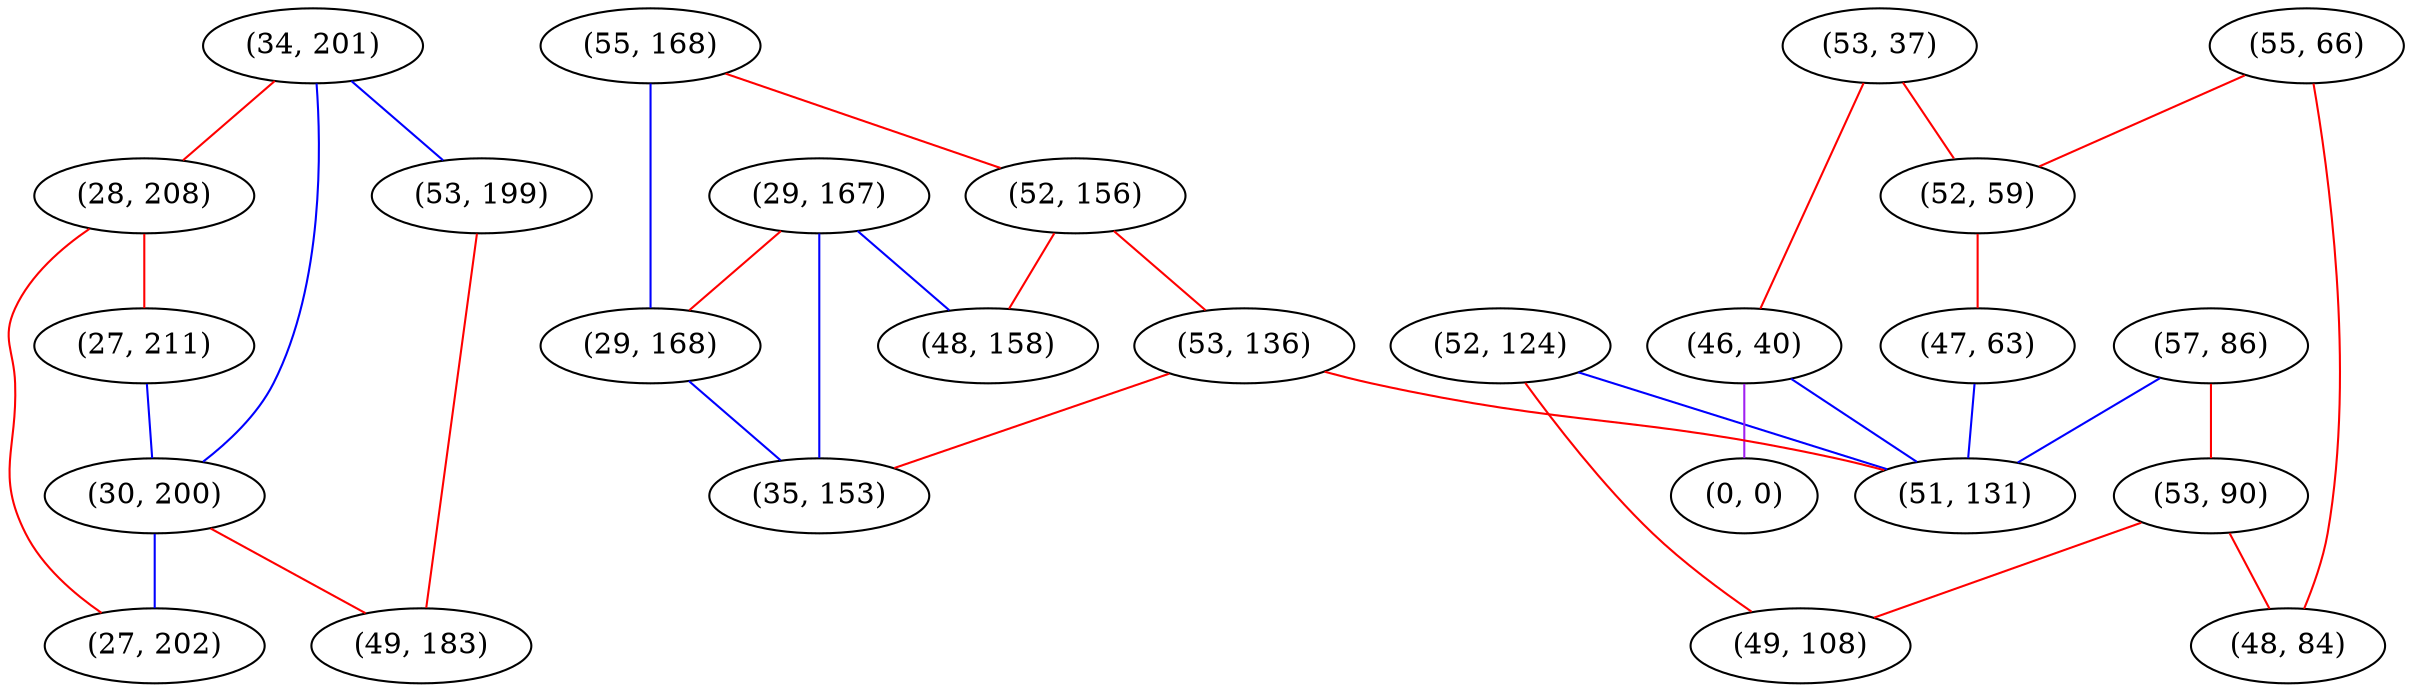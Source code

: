graph "" {
"(34, 201)";
"(28, 208)";
"(55, 168)";
"(27, 211)";
"(55, 66)";
"(52, 156)";
"(57, 86)";
"(29, 167)";
"(53, 90)";
"(29, 168)";
"(52, 124)";
"(53, 37)";
"(46, 40)";
"(52, 59)";
"(0, 0)";
"(47, 63)";
"(53, 136)";
"(30, 200)";
"(35, 153)";
"(51, 131)";
"(48, 84)";
"(53, 199)";
"(48, 158)";
"(27, 202)";
"(49, 108)";
"(49, 183)";
"(34, 201)" -- "(53, 199)"  [color=blue, key=0, weight=3];
"(34, 201)" -- "(30, 200)"  [color=blue, key=0, weight=3];
"(34, 201)" -- "(28, 208)"  [color=red, key=0, weight=1];
"(28, 208)" -- "(27, 202)"  [color=red, key=0, weight=1];
"(28, 208)" -- "(27, 211)"  [color=red, key=0, weight=1];
"(55, 168)" -- "(52, 156)"  [color=red, key=0, weight=1];
"(55, 168)" -- "(29, 168)"  [color=blue, key=0, weight=3];
"(27, 211)" -- "(30, 200)"  [color=blue, key=0, weight=3];
"(55, 66)" -- "(52, 59)"  [color=red, key=0, weight=1];
"(55, 66)" -- "(48, 84)"  [color=red, key=0, weight=1];
"(52, 156)" -- "(48, 158)"  [color=red, key=0, weight=1];
"(52, 156)" -- "(53, 136)"  [color=red, key=0, weight=1];
"(57, 86)" -- "(53, 90)"  [color=red, key=0, weight=1];
"(57, 86)" -- "(51, 131)"  [color=blue, key=0, weight=3];
"(29, 167)" -- "(48, 158)"  [color=blue, key=0, weight=3];
"(29, 167)" -- "(35, 153)"  [color=blue, key=0, weight=3];
"(29, 167)" -- "(29, 168)"  [color=red, key=0, weight=1];
"(53, 90)" -- "(49, 108)"  [color=red, key=0, weight=1];
"(53, 90)" -- "(48, 84)"  [color=red, key=0, weight=1];
"(29, 168)" -- "(35, 153)"  [color=blue, key=0, weight=3];
"(52, 124)" -- "(51, 131)"  [color=blue, key=0, weight=3];
"(52, 124)" -- "(49, 108)"  [color=red, key=0, weight=1];
"(53, 37)" -- "(46, 40)"  [color=red, key=0, weight=1];
"(53, 37)" -- "(52, 59)"  [color=red, key=0, weight=1];
"(46, 40)" -- "(0, 0)"  [color=purple, key=0, weight=4];
"(46, 40)" -- "(51, 131)"  [color=blue, key=0, weight=3];
"(52, 59)" -- "(47, 63)"  [color=red, key=0, weight=1];
"(47, 63)" -- "(51, 131)"  [color=blue, key=0, weight=3];
"(53, 136)" -- "(35, 153)"  [color=red, key=0, weight=1];
"(53, 136)" -- "(51, 131)"  [color=red, key=0, weight=1];
"(30, 200)" -- "(27, 202)"  [color=blue, key=0, weight=3];
"(30, 200)" -- "(49, 183)"  [color=red, key=0, weight=1];
"(53, 199)" -- "(49, 183)"  [color=red, key=0, weight=1];
}
